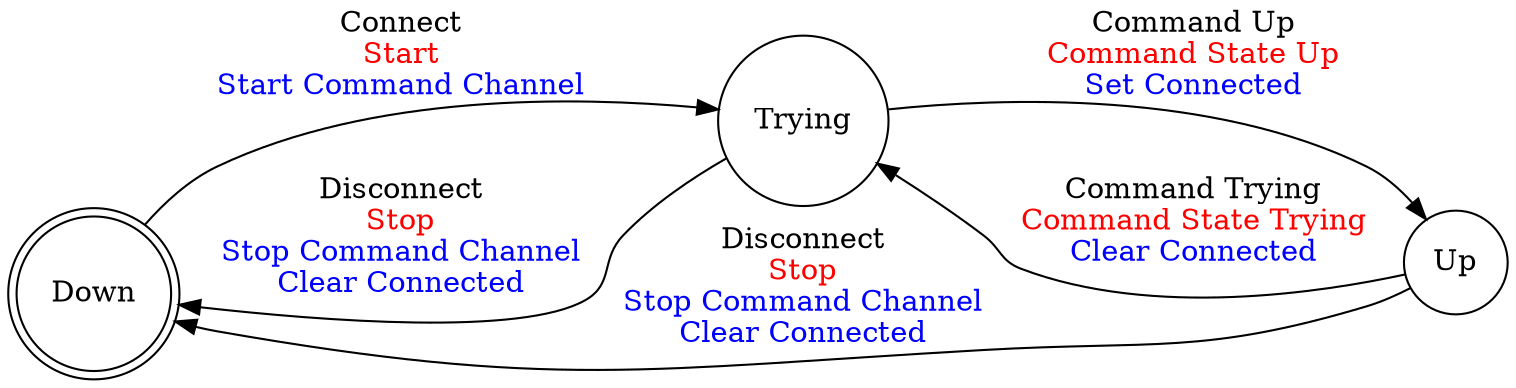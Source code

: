 digraph command_base {
    rankdir = LR;
    size = 20;
    overlap = false;
    splines = true;
    bgcolor=transparent;
    // concentrate = true;
    node [shape = doublecircle]; Down;
    node [shape = circle];
       Down -> Trying [label = <Connect<br></br><Font Color="Red">Start<Br></Br></Font><Font Color="Blue">Start Command Channel<Br></Br></Font>>;
                                 labeltooltip = "Tooltip" ];
       Trying -> Up [label = <Command Up<br></br><Font Color="Red">Command State Up<Br></Br></Font><Font Color="Blue">Set Connected<Br></Br></Font>>;
                                 labeltooltip = "Tooltip" ];
       Trying -> Down [label = <Disconnect<br></br><Font Color="Red">Stop<Br></Br></Font><Font Color="Blue">Stop Command Channel<Br></Br>Clear Connected<Br></Br></Font>>;
                                 labeltooltip = "Tooltip" ];
       Up -> Trying [label = <Command Trying<br></br><Font Color="Red">Command State Trying<Br></Br></Font><Font Color="Blue">Clear Connected<Br></Br></Font>>;
                                 labeltooltip = "Tooltip" ];
       Up -> Down [label = <Disconnect<br></br><Font Color="Red">Stop<Br></Br></Font><Font Color="Blue">Stop Command Channel<Br></Br>Clear Connected<Br></Br></Font>>;
                                 labeltooltip = "Tooltip" ];
}
